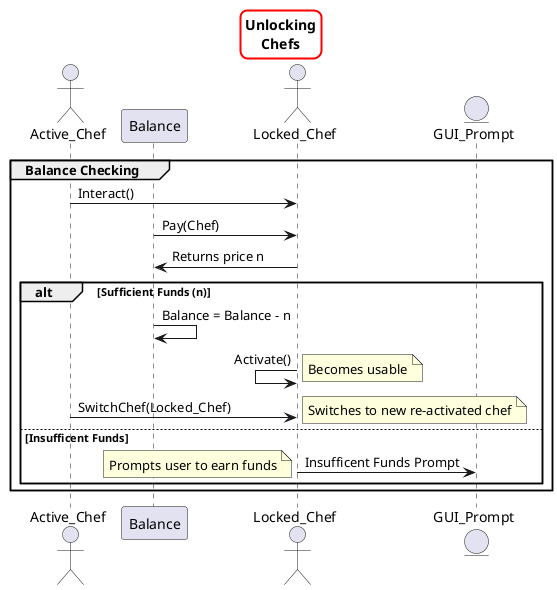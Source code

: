' Preview with Alt D
' Sequence Diagram for unlocking chefs
@startuml
skinparam titleBorderRoundCorner 15
skinparam titleBorderThickness 2
skinparam titleBorderColor red
title Unlocking\nChefs

actor Active_Chef as Chef
participant Balance as Money
actor Locked_Chef as Chef2
entity GUI_Prompt as GUI

' Checking for correct funds
group Balance Checking
    Chef -> Chef2 : Interact()
    Money -> Chef2 : Pay(Chef)
    Money <- Chef2 : Returns price n
    ' Activates powerup / prompts user to earn money
    alt Sufficient Funds (n)
        Money -> Money : Balance = Balance - n
        Chef2 <- Chef2  : Activate()
        note right : Becomes usable
        Chef -> Chef2 : SwitchChef(Locked_Chef)
        note right : Switches to new re-activated chef
    else Insufficent Funds
        Chef2 -> GUI : Insufficent Funds Prompt
        note left: Prompts user to earn funds
    end
end
@enduml